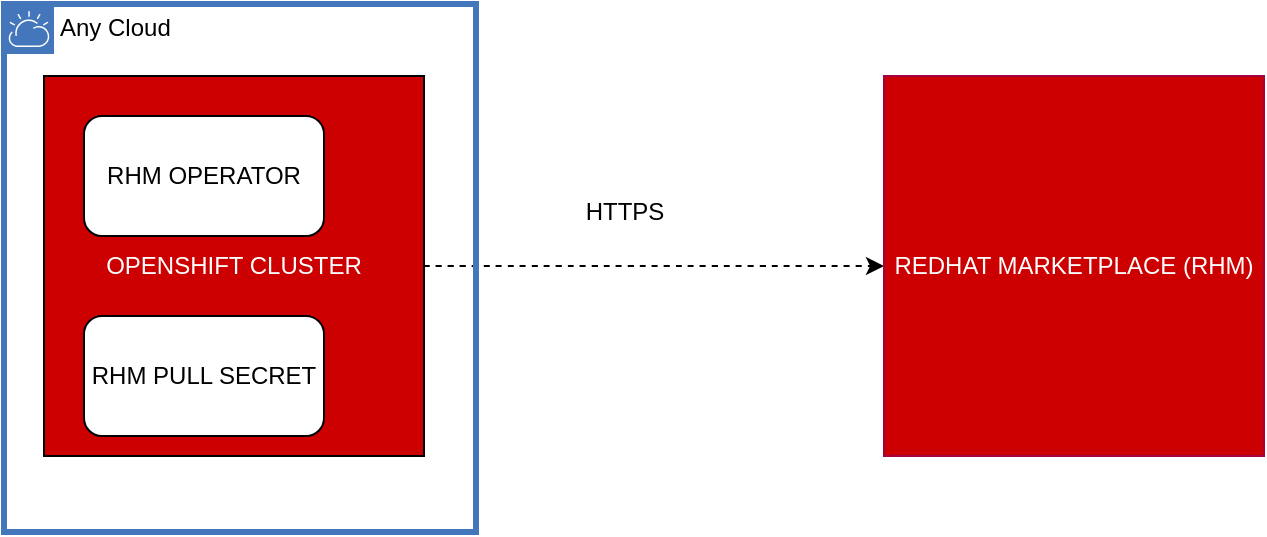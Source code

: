 <mxfile version="13.6.2" type="device" pages="2"><diagram id="wefZ05sBZePCmAbK7tiI" name="Page-1"><mxGraphModel dx="1106" dy="791" grid="0" gridSize="10" guides="1" tooltips="1" connect="1" arrows="1" fold="1" page="1" pageScale="1" pageWidth="850" pageHeight="1100" math="0" shadow="0"><root><mxCell id="0"/><mxCell id="1" parent="0"/><mxCell id="RyA56dBrpGpz2CR_9Ene-3" value="" style="edgeStyle=orthogonalEdgeStyle;orthogonalLoop=1;jettySize=auto;html=1;curved=1;dashed=1;" edge="1" parent="1" source="RyA56dBrpGpz2CR_9Ene-1" target="RyA56dBrpGpz2CR_9Ene-2"><mxGeometry relative="1" as="geometry"/></mxCell><mxCell id="RyA56dBrpGpz2CR_9Ene-1" value="&lt;font color=&quot;#ffffff&quot;&gt;OPENSHIFT CLUSTER&lt;/font&gt;" style="whiteSpace=wrap;html=1;aspect=fixed;fillColor=#CC0000;" vertex="1" parent="1"><mxGeometry x="120" y="370" width="190" height="190" as="geometry"/></mxCell><mxCell id="RyA56dBrpGpz2CR_9Ene-2" value="REDHAT MARKETPLACE (RHM)" style="whiteSpace=wrap;html=1;aspect=fixed;strokeColor=#A50040;fontColor=#ffffff;fillColor=#CC0000;" vertex="1" parent="1"><mxGeometry x="540" y="370" width="190" height="190" as="geometry"/></mxCell><mxCell id="RyA56dBrpGpz2CR_9Ene-4" value="RHM OPERATOR" style="rounded=1;whiteSpace=wrap;html=1;" vertex="1" parent="1"><mxGeometry x="140" y="390" width="120" height="60" as="geometry"/></mxCell><mxCell id="RyA56dBrpGpz2CR_9Ene-5" value="RHM PULL SECRET" style="whiteSpace=wrap;html=1;rounded=1;" vertex="1" parent="1"><mxGeometry x="140" y="490" width="120" height="60" as="geometry"/></mxCell><mxCell id="RyA56dBrpGpz2CR_9Ene-9" value="HTTPS" style="text;html=1;align=center;verticalAlign=middle;resizable=0;points=[];autosize=1;" vertex="1" parent="1"><mxGeometry x="385" y="429" width="49" height="18" as="geometry"/></mxCell><mxCell id="RyA56dBrpGpz2CR_9Ene-10" value="Any Cloud&amp;nbsp;" style="shape=mxgraph.ibm.box;prType=cloud;fontStyle=0;verticalAlign=top;align=left;spacingLeft=32;spacingTop=4;fillColor=none;rounded=0;whiteSpace=wrap;html=1;strokeColor=#4376BB;strokeWidth=3;dashed=0;container=1;spacing=-4;collapsible=0;expand=0;recursiveResize=0;" vertex="1" parent="1"><mxGeometry x="100" y="334" width="236" height="264" as="geometry"/></mxCell></root></mxGraphModel></diagram><diagram id="gfMYVRI1nplOFDysTlWB" name="Page-2"><mxGraphModel dx="1106" dy="790" grid="0" gridSize="10" guides="1" tooltips="1" connect="1" arrows="1" fold="1" page="1" pageScale="1" pageWidth="850" pageHeight="1100" math="0" shadow="0"><root><mxCell id="U49BI8hc61j-szzJ1H15-0"/><mxCell id="U49BI8hc61j-szzJ1H15-1" parent="U49BI8hc61j-szzJ1H15-0"/><mxCell id="U49BI8hc61j-szzJ1H15-7" value="" style="edgeStyle=orthogonalEdgeStyle;curved=1;orthogonalLoop=1;jettySize=auto;html=1;dashed=1;" edge="1" parent="U49BI8hc61j-szzJ1H15-1" source="U49BI8hc61j-szzJ1H15-5" target="U49BI8hc61j-szzJ1H15-6"><mxGeometry relative="1" as="geometry"/></mxCell><mxCell id="U49BI8hc61j-szzJ1H15-5" value="&lt;font color=&quot;#ffffff&quot;&gt;REGISTER ACCOUNT&lt;/font&gt;" style="rounded=1;whiteSpace=wrap;html=1;fillColor=#FF0000;" vertex="1" parent="U49BI8hc61j-szzJ1H15-1"><mxGeometry x="40" y="80" width="120" height="60" as="geometry"/></mxCell><mxCell id="U49BI8hc61j-szzJ1H15-9" value="" style="edgeStyle=orthogonalEdgeStyle;curved=1;orthogonalLoop=1;jettySize=auto;html=1;dashed=1;" edge="1" parent="U49BI8hc61j-szzJ1H15-1" source="U49BI8hc61j-szzJ1H15-6" target="U49BI8hc61j-szzJ1H15-8"><mxGeometry relative="1" as="geometry"/></mxCell><mxCell id="U49BI8hc61j-szzJ1H15-11" value="" style="edgeStyle=orthogonalEdgeStyle;curved=1;orthogonalLoop=1;jettySize=auto;html=1;dashed=1;" edge="1" parent="U49BI8hc61j-szzJ1H15-1" source="U49BI8hc61j-szzJ1H15-6" target="U49BI8hc61j-szzJ1H15-10"><mxGeometry relative="1" as="geometry"/></mxCell><mxCell id="U49BI8hc61j-szzJ1H15-6" value="INVITE USERS" style="whiteSpace=wrap;html=1;rounded=1;strokeColor=#6F0000;fontColor=#ffffff;fillColor=#FF0000;" vertex="1" parent="U49BI8hc61j-szzJ1H15-1"><mxGeometry x="240" y="80" width="120" height="60" as="geometry"/></mxCell><mxCell id="U49BI8hc61j-szzJ1H15-8" value="REGISTER CLUSTER" style="whiteSpace=wrap;html=1;rounded=1;strokeColor=#6F0000;fontColor=#ffffff;fillColor=#FF0000;" vertex="1" parent="U49BI8hc61j-szzJ1H15-1"><mxGeometry x="440" y="80" width="120" height="60" as="geometry"/></mxCell><mxCell id="U49BI8hc61j-szzJ1H15-13" value="" style="edgeStyle=orthogonalEdgeStyle;curved=1;orthogonalLoop=1;jettySize=auto;html=1;dashed=1;" edge="1" parent="U49BI8hc61j-szzJ1H15-1" source="U49BI8hc61j-szzJ1H15-10" target="U49BI8hc61j-szzJ1H15-12"><mxGeometry relative="1" as="geometry"/></mxCell><mxCell id="U49BI8hc61j-szzJ1H15-10" value="&lt;font color=&quot;#ffffff&quot;&gt;DISCOVER PRODUCTS&lt;/font&gt;" style="whiteSpace=wrap;html=1;rounded=1;fillColor=#FF0000;" vertex="1" parent="U49BI8hc61j-szzJ1H15-1"><mxGeometry x="240" y="220" width="120" height="60" as="geometry"/></mxCell><mxCell id="U49BI8hc61j-szzJ1H15-15" value="" style="edgeStyle=orthogonalEdgeStyle;curved=1;orthogonalLoop=1;jettySize=auto;html=1;dashed=1;" edge="1" parent="U49BI8hc61j-szzJ1H15-1" source="U49BI8hc61j-szzJ1H15-12" target="U49BI8hc61j-szzJ1H15-14"><mxGeometry relative="1" as="geometry"/></mxCell><mxCell id="U49BI8hc61j-szzJ1H15-12" value="&lt;font color=&quot;#ffffff&quot;&gt;TRY OR BUY PRODUCTS&lt;/font&gt;" style="whiteSpace=wrap;html=1;rounded=1;fillColor=#FF0000;" vertex="1" parent="U49BI8hc61j-szzJ1H15-1"><mxGeometry x="440" y="220" width="120" height="60" as="geometry"/></mxCell><mxCell id="U49BI8hc61j-szzJ1H15-20" value="" style="edgeStyle=orthogonalEdgeStyle;curved=1;orthogonalLoop=1;jettySize=auto;html=1;dashed=1;" edge="1" parent="U49BI8hc61j-szzJ1H15-1" source="U49BI8hc61j-szzJ1H15-14" target="U49BI8hc61j-szzJ1H15-19"><mxGeometry relative="1" as="geometry"/></mxCell><mxCell id="U49BI8hc61j-szzJ1H15-14" value="&lt;font color=&quot;#ffffff&quot;&gt;INSTALL RHM OPERATOR&lt;/font&gt;" style="whiteSpace=wrap;html=1;rounded=1;fillColor=#FF0000;" vertex="1" parent="U49BI8hc61j-szzJ1H15-1"><mxGeometry x="640" y="220" width="120" height="60" as="geometry"/></mxCell><mxCell id="U49BI8hc61j-szzJ1H15-19" value="&lt;font color=&quot;#ffffff&quot;&gt;MONITOR / PAY&lt;/font&gt;" style="whiteSpace=wrap;html=1;rounded=1;fillColor=#FF0000;" vertex="1" parent="U49BI8hc61j-szzJ1H15-1"><mxGeometry x="640" y="360" width="120" height="60" as="geometry"/></mxCell></root></mxGraphModel></diagram></mxfile>